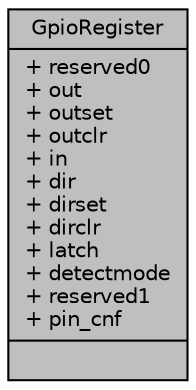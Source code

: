 digraph "GpioRegister"
{
 // LATEX_PDF_SIZE
  edge [fontname="Helvetica",fontsize="10",labelfontname="Helvetica",labelfontsize="10"];
  node [fontname="Helvetica",fontsize="10",shape=record];
  Node1 [label="{GpioRegister\n|+ reserved0\l+ out\l+ outset\l+ outclr\l+ in\l+ dir\l+ dirset\l+ dirclr\l+ latch\l+ detectmode\l+ reserved1\l+ pin_cnf\l|}",height=0.2,width=0.4,color="black", fillcolor="grey75", style="filled", fontcolor="black",tooltip=" "];
}
